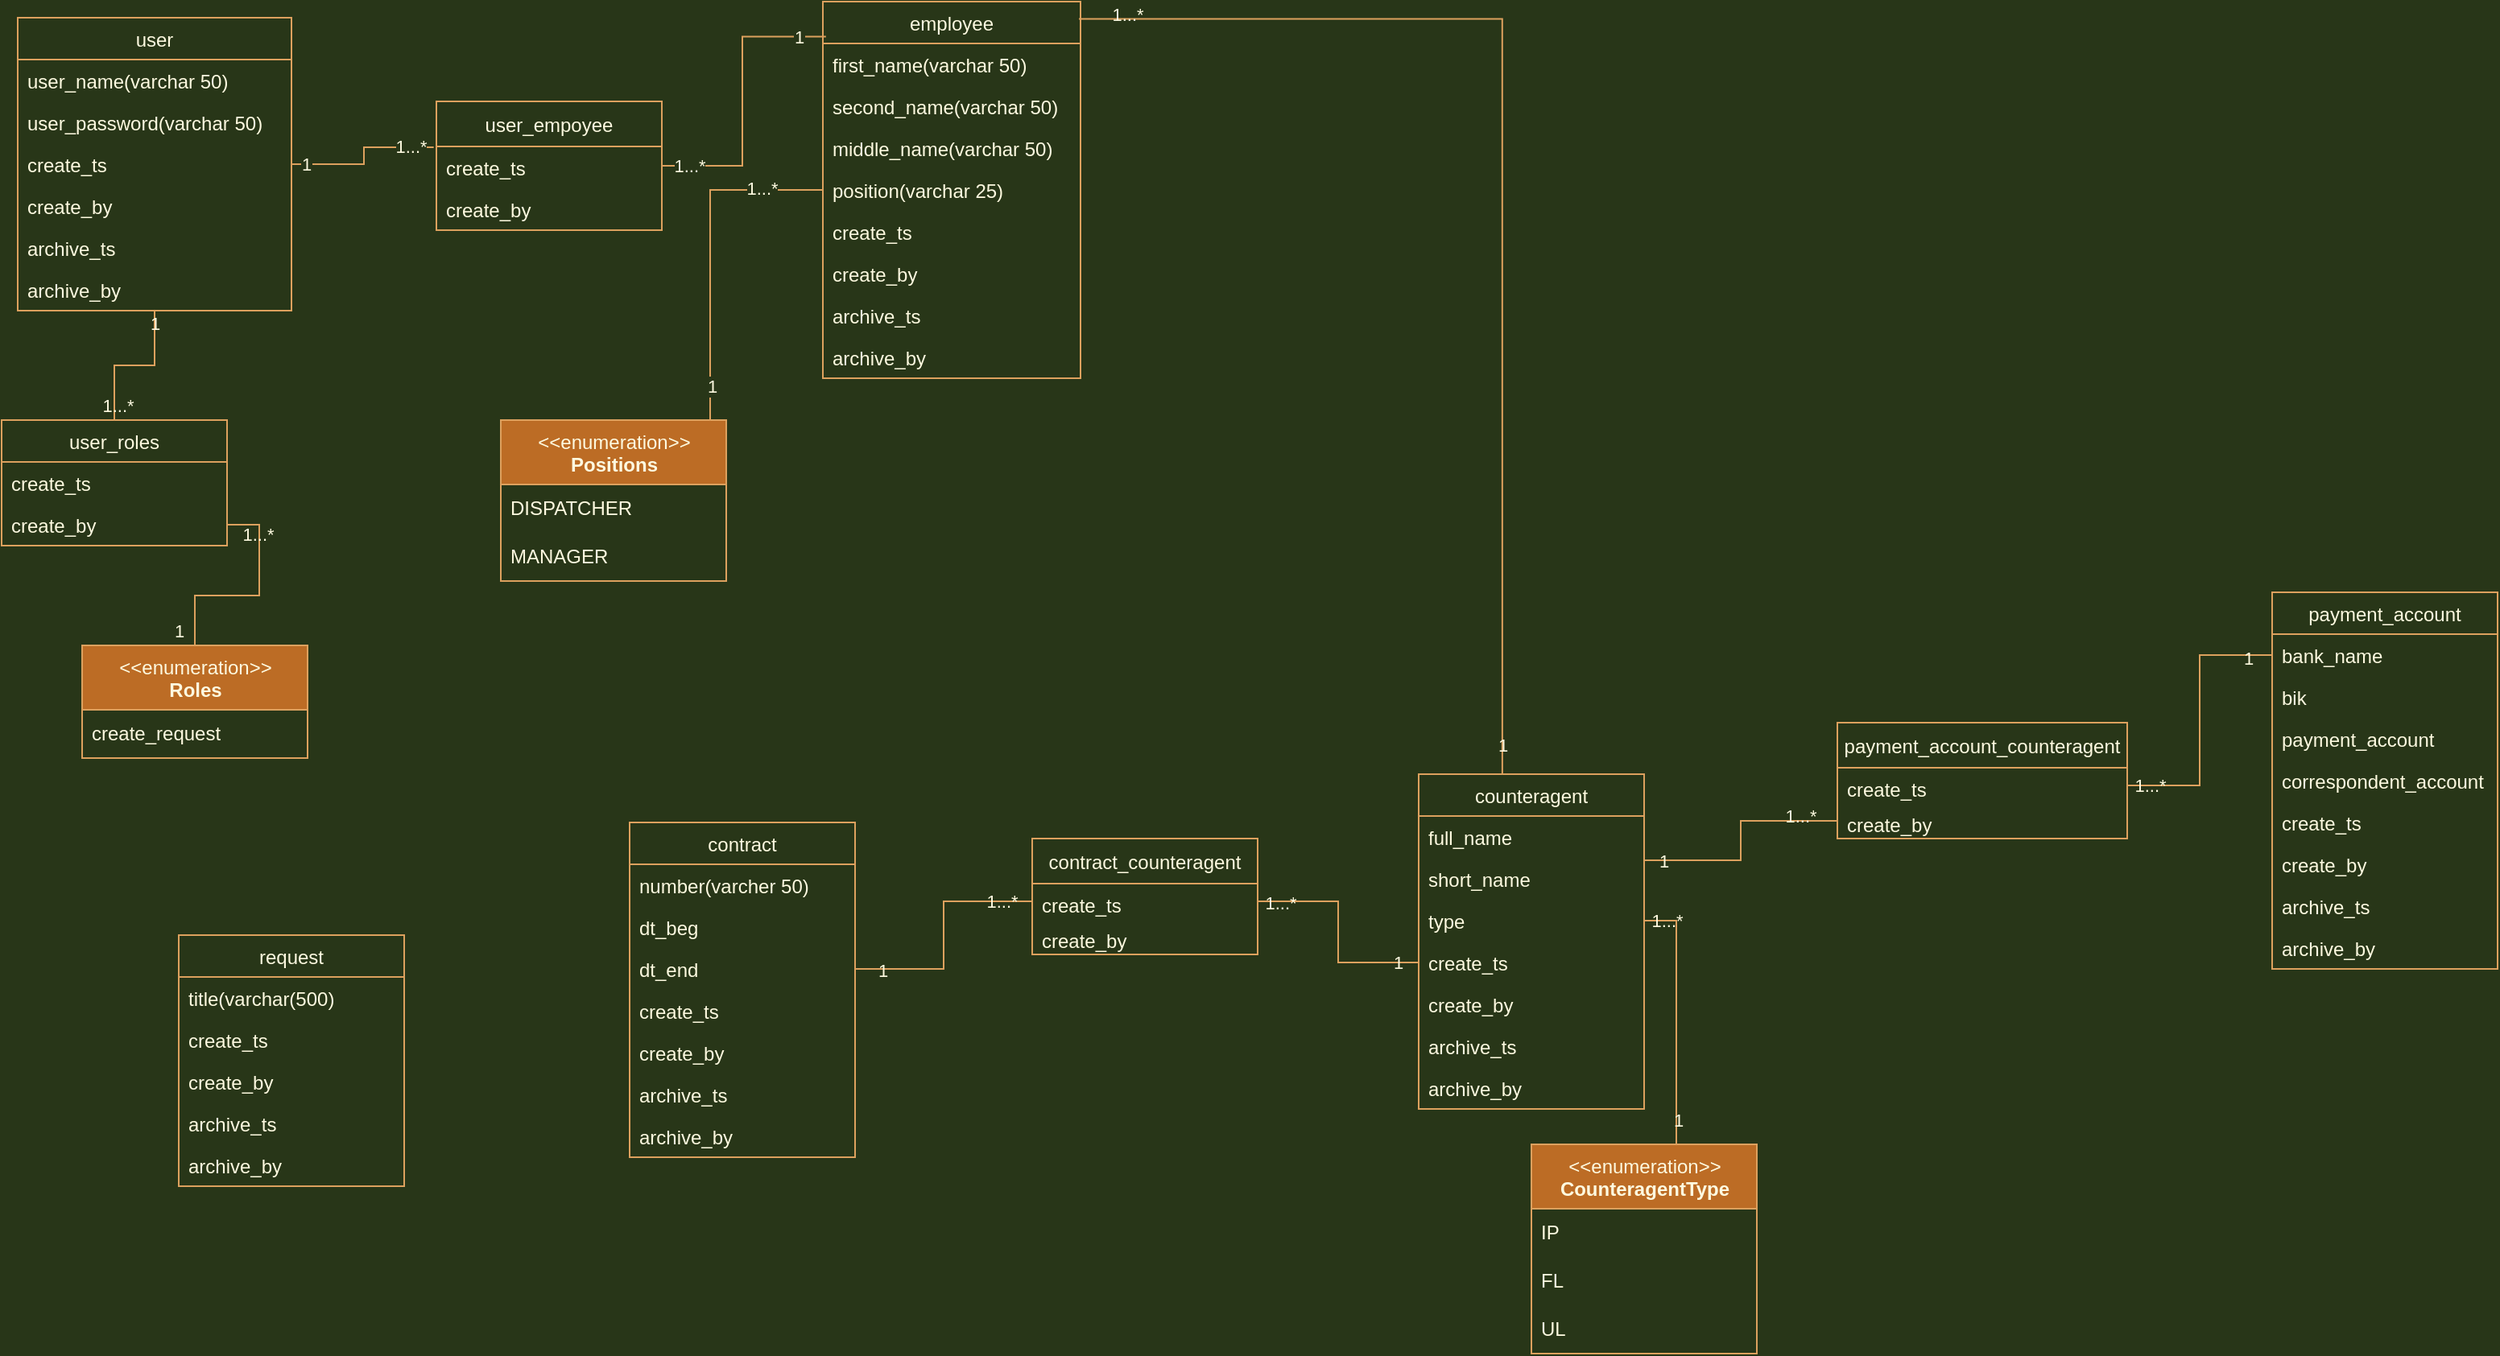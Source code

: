 <mxfile version="16.6.2" type="github" pages="3">
  <diagram name="BD" id="a7904f86-f2b4-8e86-fa97-74104820619b">
    <mxGraphModel dx="2188" dy="1222" grid="1" gridSize="10" guides="1" tooltips="1" connect="1" arrows="1" fold="1" page="1" pageScale="1" pageWidth="2336" pageHeight="1654" background="#283618" math="1" shadow="0">
      <root>
        <mxCell id="0" />
        <mxCell id="1" parent="0" />
        <mxCell id="pmvQU-oShNDmloLE6337-32" style="edgeStyle=orthogonalEdgeStyle;rounded=0;orthogonalLoop=1;jettySize=auto;html=1;entryX=-0.012;entryY=0.356;entryDx=0;entryDy=0;entryPerimeter=0;endArrow=none;endFill=0;labelBackgroundColor=#283618;strokeColor=#DDA15E;fontColor=#FEFAE0;" parent="1" source="pmvQU-oShNDmloLE6337-3" target="pmvQU-oShNDmloLE6337-28" edge="1">
          <mxGeometry relative="1" as="geometry" />
        </mxCell>
        <mxCell id="pmvQU-oShNDmloLE6337-35" value="1" style="edgeLabel;html=1;align=center;verticalAlign=middle;resizable=0;points=[];rounded=0;labelBackgroundColor=#283618;fontColor=#FEFAE0;" parent="pmvQU-oShNDmloLE6337-32" vertex="1" connectable="0">
          <mxGeometry x="-0.801" y="1" relative="1" as="geometry">
            <mxPoint x="-1" y="1" as="offset" />
          </mxGeometry>
        </mxCell>
        <mxCell id="pmvQU-oShNDmloLE6337-36" value="1...*" style="edgeLabel;html=1;align=center;verticalAlign=middle;resizable=0;points=[];rounded=0;labelBackgroundColor=#283618;fontColor=#FEFAE0;" parent="pmvQU-oShNDmloLE6337-32" vertex="1" connectable="0">
          <mxGeometry x="0.701" y="-2" relative="1" as="geometry">
            <mxPoint y="-3" as="offset" />
          </mxGeometry>
        </mxCell>
        <mxCell id="M61hshBPSbIVT_rWYZi9-26" style="edgeStyle=orthogonalEdgeStyle;rounded=0;sketch=0;orthogonalLoop=1;jettySize=auto;html=1;fontColor=#FEFAE0;endArrow=none;endFill=0;strokeColor=#DDA15E;fillColor=#BC6C25;labelBackgroundColor=#283618;" parent="1" source="pmvQU-oShNDmloLE6337-3" target="M61hshBPSbIVT_rWYZi9-22" edge="1">
          <mxGeometry relative="1" as="geometry" />
        </mxCell>
        <mxCell id="M61hshBPSbIVT_rWYZi9-28" value="1" style="edgeLabel;html=1;align=center;verticalAlign=middle;resizable=0;points=[];fontColor=#FEFAE0;labelBackgroundColor=none;" parent="M61hshBPSbIVT_rWYZi9-26" vertex="1" connectable="0">
          <mxGeometry x="-0.441" relative="1" as="geometry">
            <mxPoint y="-18" as="offset" />
          </mxGeometry>
        </mxCell>
        <mxCell id="M61hshBPSbIVT_rWYZi9-29" value="1...*" style="edgeLabel;html=1;align=center;verticalAlign=middle;resizable=0;points=[];fontColor=#FEFAE0;labelBackgroundColor=none;" parent="M61hshBPSbIVT_rWYZi9-26" vertex="1" connectable="0">
          <mxGeometry x="0.809" y="2" relative="1" as="geometry">
            <mxPoint as="offset" />
          </mxGeometry>
        </mxCell>
        <mxCell id="pmvQU-oShNDmloLE6337-3" value="user" style="swimlane;fontStyle=0;childLayout=stackLayout;horizontal=1;startSize=26;fillColor=none;horizontalStack=0;resizeParent=1;resizeParentMax=0;resizeLast=0;collapsible=1;marginBottom=0;rounded=0;strokeColor=#DDA15E;fontColor=#FEFAE0;" parent="1" vertex="1">
          <mxGeometry x="70" y="90" width="170" height="182" as="geometry">
            <mxRectangle x="290" y="180" width="60" height="26" as="alternateBounds" />
          </mxGeometry>
        </mxCell>
        <mxCell id="pmvQU-oShNDmloLE6337-4" value="user_name(varchar 50)" style="text;strokeColor=none;fillColor=none;align=left;verticalAlign=top;spacingLeft=4;spacingRight=4;overflow=hidden;rotatable=0;points=[[0,0.5],[1,0.5]];portConstraint=eastwest;rounded=0;fontColor=#FEFAE0;" parent="pmvQU-oShNDmloLE6337-3" vertex="1">
          <mxGeometry y="26" width="170" height="26" as="geometry" />
        </mxCell>
        <mxCell id="pmvQU-oShNDmloLE6337-5" value="user_password(varchar 50)" style="text;strokeColor=none;fillColor=none;align=left;verticalAlign=top;spacingLeft=4;spacingRight=4;overflow=hidden;rotatable=0;points=[[0,0.5],[1,0.5]];portConstraint=eastwest;rounded=0;fontColor=#FEFAE0;" parent="pmvQU-oShNDmloLE6337-3" vertex="1">
          <mxGeometry y="52" width="170" height="26" as="geometry" />
        </mxCell>
        <mxCell id="pmvQU-oShNDmloLE6337-15" value="create_ts" style="text;strokeColor=none;fillColor=none;align=left;verticalAlign=top;spacingLeft=4;spacingRight=4;overflow=hidden;rotatable=0;points=[[0,0.5],[1,0.5]];portConstraint=eastwest;rounded=0;fontColor=#FEFAE0;" parent="pmvQU-oShNDmloLE6337-3" vertex="1">
          <mxGeometry y="78" width="170" height="26" as="geometry" />
        </mxCell>
        <mxCell id="pmvQU-oShNDmloLE6337-16" value="create_by" style="text;strokeColor=none;fillColor=none;align=left;verticalAlign=top;spacingLeft=4;spacingRight=4;overflow=hidden;rotatable=0;points=[[0,0.5],[1,0.5]];portConstraint=eastwest;rounded=0;fontColor=#FEFAE0;" parent="pmvQU-oShNDmloLE6337-3" vertex="1">
          <mxGeometry y="104" width="170" height="26" as="geometry" />
        </mxCell>
        <mxCell id="pmvQU-oShNDmloLE6337-17" value="archive_ts" style="text;strokeColor=none;fillColor=none;align=left;verticalAlign=top;spacingLeft=4;spacingRight=4;overflow=hidden;rotatable=0;points=[[0,0.5],[1,0.5]];portConstraint=eastwest;rounded=0;fontColor=#FEFAE0;" parent="pmvQU-oShNDmloLE6337-3" vertex="1">
          <mxGeometry y="130" width="170" height="26" as="geometry" />
        </mxCell>
        <mxCell id="pmvQU-oShNDmloLE6337-18" value="archive_by" style="text;strokeColor=none;fillColor=none;align=left;verticalAlign=top;spacingLeft=4;spacingRight=4;overflow=hidden;rotatable=0;points=[[0,0.5],[1,0.5]];portConstraint=eastwest;rounded=0;fontColor=#FEFAE0;" parent="pmvQU-oShNDmloLE6337-3" vertex="1">
          <mxGeometry y="156" width="170" height="26" as="geometry" />
        </mxCell>
        <mxCell id="pmvQU-oShNDmloLE6337-8" value="employee" style="swimlane;fontStyle=0;childLayout=stackLayout;horizontal=1;startSize=26;fillColor=none;horizontalStack=0;resizeParent=1;resizeParentMax=0;resizeLast=0;collapsible=1;marginBottom=0;rounded=0;strokeColor=#DDA15E;fontColor=#FEFAE0;" parent="1" vertex="1">
          <mxGeometry x="570" y="80" width="160" height="234" as="geometry" />
        </mxCell>
        <mxCell id="pmvQU-oShNDmloLE6337-9" value="first_name(varchar 50)" style="text;strokeColor=none;fillColor=none;align=left;verticalAlign=top;spacingLeft=4;spacingRight=4;overflow=hidden;rotatable=0;points=[[0,0.5],[1,0.5]];portConstraint=eastwest;rounded=0;fontColor=#FEFAE0;" parent="pmvQU-oShNDmloLE6337-8" vertex="1">
          <mxGeometry y="26" width="160" height="26" as="geometry" />
        </mxCell>
        <mxCell id="pmvQU-oShNDmloLE6337-10" value="second_name(varchar 50)" style="text;strokeColor=none;fillColor=none;align=left;verticalAlign=top;spacingLeft=4;spacingRight=4;overflow=hidden;rotatable=0;points=[[0,0.5],[1,0.5]];portConstraint=eastwest;rounded=0;fontColor=#FEFAE0;" parent="pmvQU-oShNDmloLE6337-8" vertex="1">
          <mxGeometry y="52" width="160" height="26" as="geometry" />
        </mxCell>
        <mxCell id="pmvQU-oShNDmloLE6337-11" value="middle_name(varchar 50)" style="text;strokeColor=none;fillColor=none;align=left;verticalAlign=top;spacingLeft=4;spacingRight=4;overflow=hidden;rotatable=0;points=[[0,0.5],[1,0.5]];portConstraint=eastwest;rounded=0;fontColor=#FEFAE0;" parent="pmvQU-oShNDmloLE6337-8" vertex="1">
          <mxGeometry y="78" width="160" height="26" as="geometry" />
        </mxCell>
        <mxCell id="pmvQU-oShNDmloLE6337-39" value="position(varchar 25)" style="text;strokeColor=none;fillColor=none;align=left;verticalAlign=top;spacingLeft=4;spacingRight=4;overflow=hidden;rotatable=0;points=[[0,0.5],[1,0.5]];portConstraint=eastwest;rounded=0;fontColor=#FEFAE0;" parent="pmvQU-oShNDmloLE6337-8" vertex="1">
          <mxGeometry y="104" width="160" height="26" as="geometry" />
        </mxCell>
        <mxCell id="pmvQU-oShNDmloLE6337-19" value="create_ts" style="text;strokeColor=none;fillColor=none;align=left;verticalAlign=top;spacingLeft=4;spacingRight=4;overflow=hidden;rotatable=0;points=[[0,0.5],[1,0.5]];portConstraint=eastwest;rounded=0;fontColor=#FEFAE0;" parent="pmvQU-oShNDmloLE6337-8" vertex="1">
          <mxGeometry y="130" width="160" height="26" as="geometry" />
        </mxCell>
        <mxCell id="pmvQU-oShNDmloLE6337-20" value="create_by" style="text;strokeColor=none;fillColor=none;align=left;verticalAlign=top;spacingLeft=4;spacingRight=4;overflow=hidden;rotatable=0;points=[[0,0.5],[1,0.5]];portConstraint=eastwest;rounded=0;fontColor=#FEFAE0;" parent="pmvQU-oShNDmloLE6337-8" vertex="1">
          <mxGeometry y="156" width="160" height="26" as="geometry" />
        </mxCell>
        <mxCell id="pmvQU-oShNDmloLE6337-21" value="archive_ts" style="text;strokeColor=none;fillColor=none;align=left;verticalAlign=top;spacingLeft=4;spacingRight=4;overflow=hidden;rotatable=0;points=[[0,0.5],[1,0.5]];portConstraint=eastwest;rounded=0;fontColor=#FEFAE0;" parent="pmvQU-oShNDmloLE6337-8" vertex="1">
          <mxGeometry y="182" width="160" height="26" as="geometry" />
        </mxCell>
        <mxCell id="pmvQU-oShNDmloLE6337-22" value="archive_by" style="text;strokeColor=none;fillColor=none;align=left;verticalAlign=top;spacingLeft=4;spacingRight=4;overflow=hidden;rotatable=0;points=[[0,0.5],[1,0.5]];portConstraint=eastwest;rounded=0;fontColor=#FEFAE0;" parent="pmvQU-oShNDmloLE6337-8" vertex="1">
          <mxGeometry y="208" width="160" height="26" as="geometry" />
        </mxCell>
        <mxCell id="pmvQU-oShNDmloLE6337-33" style="edgeStyle=orthogonalEdgeStyle;rounded=0;orthogonalLoop=1;jettySize=auto;html=1;entryX=0.012;entryY=0.093;entryDx=0;entryDy=0;entryPerimeter=0;endArrow=none;endFill=0;labelBackgroundColor=#283618;strokeColor=#DDA15E;fontColor=#FEFAE0;" parent="1" source="pmvQU-oShNDmloLE6337-28" target="pmvQU-oShNDmloLE6337-8" edge="1">
          <mxGeometry relative="1" as="geometry" />
        </mxCell>
        <mxCell id="pmvQU-oShNDmloLE6337-37" value="1...*" style="edgeLabel;html=1;align=center;verticalAlign=middle;resizable=0;points=[];rounded=0;labelBackgroundColor=#283618;fontColor=#FEFAE0;" parent="pmvQU-oShNDmloLE6337-33" vertex="1" connectable="0">
          <mxGeometry x="-0.817" y="-2" relative="1" as="geometry">
            <mxPoint y="-2" as="offset" />
          </mxGeometry>
        </mxCell>
        <mxCell id="pmvQU-oShNDmloLE6337-38" value="1" style="edgeLabel;html=1;align=center;verticalAlign=middle;resizable=0;points=[];rounded=0;labelBackgroundColor=#283618;fontColor=#FEFAE0;" parent="pmvQU-oShNDmloLE6337-33" vertex="1" connectable="0">
          <mxGeometry x="0.812" relative="1" as="geometry">
            <mxPoint as="offset" />
          </mxGeometry>
        </mxCell>
        <mxCell id="pmvQU-oShNDmloLE6337-28" value="user_empoyee" style="swimlane;fontStyle=0;childLayout=stackLayout;horizontal=1;startSize=28;fillColor=none;horizontalStack=0;resizeParent=1;resizeParentMax=0;resizeLast=0;collapsible=1;marginBottom=0;rounded=0;strokeColor=#DDA15E;fontColor=#FEFAE0;" parent="1" vertex="1">
          <mxGeometry x="330" y="142" width="140" height="80" as="geometry" />
        </mxCell>
        <mxCell id="M61hshBPSbIVT_rWYZi9-5" value="create_ts" style="text;strokeColor=none;fillColor=none;align=left;verticalAlign=top;spacingLeft=4;spacingRight=4;overflow=hidden;rotatable=0;points=[[0,0.5],[1,0.5]];portConstraint=eastwest;rounded=0;fontColor=#FEFAE0;" parent="pmvQU-oShNDmloLE6337-28" vertex="1">
          <mxGeometry y="28" width="140" height="52" as="geometry" />
        </mxCell>
        <mxCell id="pmvQU-oShNDmloLE6337-47" style="edgeStyle=orthogonalEdgeStyle;rounded=0;orthogonalLoop=1;jettySize=auto;html=1;endArrow=none;endFill=0;labelBackgroundColor=#283618;strokeColor=#DDA15E;fontColor=#FEFAE0;entryX=0;entryY=0.5;entryDx=0;entryDy=0;" parent="1" source="pmvQU-oShNDmloLE6337-45" target="pmvQU-oShNDmloLE6337-39" edge="1">
          <mxGeometry relative="1" as="geometry">
            <Array as="points">
              <mxPoint x="500" y="197" />
            </Array>
          </mxGeometry>
        </mxCell>
        <mxCell id="pmvQU-oShNDmloLE6337-48" value="1" style="edgeLabel;html=1;align=center;verticalAlign=middle;resizable=0;points=[];rounded=0;labelBackgroundColor=#283618;fontColor=#FEFAE0;" parent="pmvQU-oShNDmloLE6337-47" vertex="1" connectable="0">
          <mxGeometry x="-0.804" y="-1" relative="1" as="geometry">
            <mxPoint as="offset" />
          </mxGeometry>
        </mxCell>
        <mxCell id="pmvQU-oShNDmloLE6337-49" value="1...*" style="edgeLabel;html=1;align=center;verticalAlign=middle;resizable=0;points=[];rounded=0;labelBackgroundColor=#283618;fontColor=#FEFAE0;" parent="pmvQU-oShNDmloLE6337-47" vertex="1" connectable="0">
          <mxGeometry x="0.643" y="1" relative="1" as="geometry">
            <mxPoint as="offset" />
          </mxGeometry>
        </mxCell>
        <mxCell id="pmvQU-oShNDmloLE6337-45" value="&amp;lt;&amp;lt;enumeration&amp;gt;&amp;gt;&lt;br&gt;&lt;b&gt;Positions&lt;/b&gt;" style="swimlane;fontStyle=0;align=center;verticalAlign=top;childLayout=stackLayout;horizontal=1;startSize=40;horizontalStack=0;resizeParent=1;resizeParentMax=0;resizeLast=0;collapsible=0;marginBottom=0;html=1;rounded=0;fillColor=#BC6C25;strokeColor=#DDA15E;fontColor=#FEFAE0;" parent="1" vertex="1">
          <mxGeometry x="370" y="340" width="140" height="100" as="geometry" />
        </mxCell>
        <mxCell id="pmvQU-oShNDmloLE6337-46" value="DISPATCHER" style="text;html=1;strokeColor=none;fillColor=none;align=left;verticalAlign=middle;spacingLeft=4;spacingRight=4;overflow=hidden;rotatable=0;points=[[0,0.5],[1,0.5]];portConstraint=eastwest;rounded=0;fontColor=#FEFAE0;" parent="pmvQU-oShNDmloLE6337-45" vertex="1">
          <mxGeometry y="40" width="140" height="30" as="geometry" />
        </mxCell>
        <mxCell id="pmvQU-oShNDmloLE6337-54" value="MANAGER" style="text;html=1;strokeColor=none;fillColor=none;align=left;verticalAlign=middle;spacingLeft=4;spacingRight=4;overflow=hidden;rotatable=0;points=[[0,0.5],[1,0.5]];portConstraint=eastwest;rounded=0;fontColor=#FEFAE0;" parent="pmvQU-oShNDmloLE6337-45" vertex="1">
          <mxGeometry y="70" width="140" height="30" as="geometry" />
        </mxCell>
        <mxCell id="pmvQU-oShNDmloLE6337-50" value="request" style="swimlane;fontStyle=0;childLayout=stackLayout;horizontal=1;startSize=26;fillColor=none;horizontalStack=0;resizeParent=1;resizeParentMax=0;resizeLast=0;collapsible=1;marginBottom=0;rounded=0;sketch=0;fontColor=#FEFAE0;strokeColor=#DDA15E;" parent="1" vertex="1">
          <mxGeometry x="170" y="660" width="140" height="156" as="geometry" />
        </mxCell>
        <mxCell id="pmvQU-oShNDmloLE6337-51" value="title(varchar(500)" style="text;strokeColor=none;fillColor=none;align=left;verticalAlign=top;spacingLeft=4;spacingRight=4;overflow=hidden;rotatable=0;points=[[0,0.5],[1,0.5]];portConstraint=eastwest;rounded=0;sketch=0;fontColor=#FEFAE0;" parent="pmvQU-oShNDmloLE6337-50" vertex="1">
          <mxGeometry y="26" width="140" height="26" as="geometry" />
        </mxCell>
        <mxCell id="pmvQU-oShNDmloLE6337-52" value="create_ts" style="text;strokeColor=none;fillColor=none;align=left;verticalAlign=top;spacingLeft=4;spacingRight=4;overflow=hidden;rotatable=0;points=[[0,0.5],[1,0.5]];portConstraint=eastwest;rounded=0;sketch=0;fontColor=#FEFAE0;" parent="pmvQU-oShNDmloLE6337-50" vertex="1">
          <mxGeometry y="52" width="140" height="26" as="geometry" />
        </mxCell>
        <mxCell id="pmvQU-oShNDmloLE6337-53" value="create_by" style="text;strokeColor=none;fillColor=none;align=left;verticalAlign=top;spacingLeft=4;spacingRight=4;overflow=hidden;rotatable=0;points=[[0,0.5],[1,0.5]];portConstraint=eastwest;rounded=0;sketch=0;fontColor=#FEFAE0;" parent="pmvQU-oShNDmloLE6337-50" vertex="1">
          <mxGeometry y="78" width="140" height="26" as="geometry" />
        </mxCell>
        <mxCell id="TQA2L1eO1uGM4Mxu6pnW-1" value="archive_ts" style="text;strokeColor=none;fillColor=none;align=left;verticalAlign=top;spacingLeft=4;spacingRight=4;overflow=hidden;rotatable=0;points=[[0,0.5],[1,0.5]];portConstraint=eastwest;rounded=0;sketch=0;fontColor=#FEFAE0;" vertex="1" parent="pmvQU-oShNDmloLE6337-50">
          <mxGeometry y="104" width="140" height="26" as="geometry" />
        </mxCell>
        <mxCell id="TQA2L1eO1uGM4Mxu6pnW-2" value="archive_by" style="text;strokeColor=none;fillColor=none;align=left;verticalAlign=top;spacingLeft=4;spacingRight=4;overflow=hidden;rotatable=0;points=[[0,0.5],[1,0.5]];portConstraint=eastwest;rounded=0;sketch=0;fontColor=#FEFAE0;" vertex="1" parent="pmvQU-oShNDmloLE6337-50">
          <mxGeometry y="130" width="140" height="26" as="geometry" />
        </mxCell>
        <mxCell id="M61hshBPSbIVT_rWYZi9-27" style="edgeStyle=orthogonalEdgeStyle;rounded=0;sketch=0;orthogonalLoop=1;jettySize=auto;html=1;fontColor=#FEFAE0;endArrow=none;endFill=0;strokeColor=#DDA15E;fillColor=#BC6C25;labelBackgroundColor=#283618;" parent="1" source="M61hshBPSbIVT_rWYZi9-1" target="M61hshBPSbIVT_rWYZi9-24" edge="1">
          <mxGeometry relative="1" as="geometry">
            <mxPoint x="120" y="430" as="targetPoint" />
          </mxGeometry>
        </mxCell>
        <mxCell id="M61hshBPSbIVT_rWYZi9-30" value="1...*" style="edgeLabel;html=1;align=center;verticalAlign=middle;resizable=0;points=[];fontColor=#FEFAE0;labelBackgroundColor=none;" parent="M61hshBPSbIVT_rWYZi9-27" vertex="1" connectable="0">
          <mxGeometry x="0.613" y="1" relative="1" as="geometry">
            <mxPoint as="offset" />
          </mxGeometry>
        </mxCell>
        <mxCell id="M61hshBPSbIVT_rWYZi9-31" value="1" style="edgeLabel;html=1;align=center;verticalAlign=middle;resizable=0;points=[];fontColor=#FEFAE0;labelBackgroundColor=none;" parent="M61hshBPSbIVT_rWYZi9-27" vertex="1" connectable="0">
          <mxGeometry x="-0.64" relative="1" as="geometry">
            <mxPoint x="-10" y="15" as="offset" />
          </mxGeometry>
        </mxCell>
        <mxCell id="M61hshBPSbIVT_rWYZi9-1" value="&amp;lt;&amp;lt;enumeration&amp;gt;&amp;gt;&lt;br&gt;&lt;b&gt;Roles&lt;/b&gt;" style="swimlane;fontStyle=0;align=center;verticalAlign=top;childLayout=stackLayout;horizontal=1;startSize=40;horizontalStack=0;resizeParent=1;resizeParentMax=0;resizeLast=0;collapsible=0;marginBottom=0;html=1;rounded=0;sketch=0;fontColor=#FEFAE0;strokeColor=#DDA15E;fillColor=#BC6C25;" parent="1" vertex="1">
          <mxGeometry x="110" y="480" width="140" height="70" as="geometry" />
        </mxCell>
        <mxCell id="M61hshBPSbIVT_rWYZi9-2" value="create_request" style="text;html=1;strokeColor=none;fillColor=none;align=left;verticalAlign=middle;spacingLeft=4;spacingRight=4;overflow=hidden;rotatable=0;points=[[0,0.5],[1,0.5]];portConstraint=eastwest;rounded=0;sketch=0;fontColor=#FEFAE0;" parent="M61hshBPSbIVT_rWYZi9-1" vertex="1">
          <mxGeometry y="40" width="140" height="30" as="geometry" />
        </mxCell>
        <mxCell id="M61hshBPSbIVT_rWYZi9-6" value="create_by" style="text;strokeColor=none;fillColor=none;align=left;verticalAlign=top;spacingLeft=4;spacingRight=4;overflow=hidden;rotatable=0;points=[[0,0.5],[1,0.5]];portConstraint=eastwest;rounded=0;fontColor=#FEFAE0;" parent="1" vertex="1">
          <mxGeometry x="330" y="196" width="140" height="26" as="geometry" />
        </mxCell>
        <mxCell id="M61hshBPSbIVT_rWYZi9-22" value="user_roles" style="swimlane;fontStyle=0;childLayout=stackLayout;horizontal=1;startSize=26;fillColor=none;horizontalStack=0;resizeParent=1;resizeParentMax=0;resizeLast=0;collapsible=1;marginBottom=0;rounded=0;labelBackgroundColor=none;sketch=0;fontColor=#FEFAE0;strokeColor=#DDA15E;" parent="1" vertex="1">
          <mxGeometry x="60" y="340" width="140" height="78" as="geometry" />
        </mxCell>
        <mxCell id="M61hshBPSbIVT_rWYZi9-23" value="create_ts" style="text;strokeColor=none;fillColor=none;align=left;verticalAlign=top;spacingLeft=4;spacingRight=4;overflow=hidden;rotatable=0;points=[[0,0.5],[1,0.5]];portConstraint=eastwest;rounded=0;labelBackgroundColor=none;sketch=0;fontColor=#FEFAE0;" parent="M61hshBPSbIVT_rWYZi9-22" vertex="1">
          <mxGeometry y="26" width="140" height="26" as="geometry" />
        </mxCell>
        <mxCell id="M61hshBPSbIVT_rWYZi9-24" value="create_by" style="text;strokeColor=none;fillColor=none;align=left;verticalAlign=top;spacingLeft=4;spacingRight=4;overflow=hidden;rotatable=0;points=[[0,0.5],[1,0.5]];portConstraint=eastwest;rounded=0;labelBackgroundColor=none;sketch=0;fontColor=#FEFAE0;" parent="M61hshBPSbIVT_rWYZi9-22" vertex="1">
          <mxGeometry y="52" width="140" height="26" as="geometry" />
        </mxCell>
        <mxCell id="moiqAo9qeOepHisVoUqv-1" value="contract" style="swimlane;fontStyle=0;childLayout=stackLayout;horizontal=1;startSize=26;fillColor=none;horizontalStack=0;resizeParent=1;resizeParentMax=0;resizeLast=0;collapsible=1;marginBottom=0;strokeColor=#DDA15E;fontColor=#FEFAE0;" vertex="1" parent="1">
          <mxGeometry x="450" y="590" width="140" height="208" as="geometry" />
        </mxCell>
        <mxCell id="moiqAo9qeOepHisVoUqv-2" value="number(varcher 50)" style="text;strokeColor=none;fillColor=none;align=left;verticalAlign=top;spacingLeft=4;spacingRight=4;overflow=hidden;rotatable=0;points=[[0,0.5],[1,0.5]];portConstraint=eastwest;fontColor=#FEFAE0;" vertex="1" parent="moiqAo9qeOepHisVoUqv-1">
          <mxGeometry y="26" width="140" height="26" as="geometry" />
        </mxCell>
        <mxCell id="moiqAo9qeOepHisVoUqv-3" value="dt_beg" style="text;strokeColor=none;fillColor=none;align=left;verticalAlign=top;spacingLeft=4;spacingRight=4;overflow=hidden;rotatable=0;points=[[0,0.5],[1,0.5]];portConstraint=eastwest;fontColor=#FEFAE0;" vertex="1" parent="moiqAo9qeOepHisVoUqv-1">
          <mxGeometry y="52" width="140" height="26" as="geometry" />
        </mxCell>
        <mxCell id="moiqAo9qeOepHisVoUqv-4" value="dt_end" style="text;strokeColor=none;fillColor=none;align=left;verticalAlign=top;spacingLeft=4;spacingRight=4;overflow=hidden;rotatable=0;points=[[0,0.5],[1,0.5]];portConstraint=eastwest;fontColor=#FEFAE0;" vertex="1" parent="moiqAo9qeOepHisVoUqv-1">
          <mxGeometry y="78" width="140" height="26" as="geometry" />
        </mxCell>
        <mxCell id="moiqAo9qeOepHisVoUqv-5" value="create_ts" style="text;strokeColor=none;fillColor=none;align=left;verticalAlign=top;spacingLeft=4;spacingRight=4;overflow=hidden;rotatable=0;points=[[0,0.5],[1,0.5]];portConstraint=eastwest;fontColor=#FEFAE0;" vertex="1" parent="moiqAo9qeOepHisVoUqv-1">
          <mxGeometry y="104" width="140" height="26" as="geometry" />
        </mxCell>
        <mxCell id="moiqAo9qeOepHisVoUqv-6" value="create_by" style="text;strokeColor=none;fillColor=none;align=left;verticalAlign=top;spacingLeft=4;spacingRight=4;overflow=hidden;rotatable=0;points=[[0,0.5],[1,0.5]];portConstraint=eastwest;fontColor=#FEFAE0;" vertex="1" parent="moiqAo9qeOepHisVoUqv-1">
          <mxGeometry y="130" width="140" height="26" as="geometry" />
        </mxCell>
        <mxCell id="moiqAo9qeOepHisVoUqv-7" value="archive_ts" style="text;strokeColor=none;fillColor=none;align=left;verticalAlign=top;spacingLeft=4;spacingRight=4;overflow=hidden;rotatable=0;points=[[0,0.5],[1,0.5]];portConstraint=eastwest;fontColor=#FEFAE0;" vertex="1" parent="moiqAo9qeOepHisVoUqv-1">
          <mxGeometry y="156" width="140" height="26" as="geometry" />
        </mxCell>
        <mxCell id="moiqAo9qeOepHisVoUqv-8" value="archive_by" style="text;strokeColor=none;fillColor=none;align=left;verticalAlign=top;spacingLeft=4;spacingRight=4;overflow=hidden;rotatable=0;points=[[0,0.5],[1,0.5]];portConstraint=eastwest;fontColor=#FEFAE0;" vertex="1" parent="moiqAo9qeOepHisVoUqv-1">
          <mxGeometry y="182" width="140" height="26" as="geometry" />
        </mxCell>
        <mxCell id="moiqAo9qeOepHisVoUqv-9" value="counteragent" style="swimlane;fontStyle=0;childLayout=stackLayout;horizontal=1;startSize=26;fillColor=none;horizontalStack=0;resizeParent=1;resizeParentMax=0;resizeLast=0;collapsible=1;marginBottom=0;strokeColor=#DDA15E;fontColor=#FEFAE0;" vertex="1" parent="1">
          <mxGeometry x="940" y="560" width="140" height="208" as="geometry" />
        </mxCell>
        <mxCell id="moiqAo9qeOepHisVoUqv-10" value="full_name" style="text;strokeColor=none;fillColor=none;align=left;verticalAlign=top;spacingLeft=4;spacingRight=4;overflow=hidden;rotatable=0;points=[[0,0.5],[1,0.5]];portConstraint=eastwest;fontColor=#FEFAE0;" vertex="1" parent="moiqAo9qeOepHisVoUqv-9">
          <mxGeometry y="26" width="140" height="26" as="geometry" />
        </mxCell>
        <mxCell id="moiqAo9qeOepHisVoUqv-11" value="short_name" style="text;strokeColor=none;fillColor=none;align=left;verticalAlign=top;spacingLeft=4;spacingRight=4;overflow=hidden;rotatable=0;points=[[0,0.5],[1,0.5]];portConstraint=eastwest;fontColor=#FEFAE0;" vertex="1" parent="moiqAo9qeOepHisVoUqv-9">
          <mxGeometry y="52" width="140" height="26" as="geometry" />
        </mxCell>
        <mxCell id="moiqAo9qeOepHisVoUqv-12" value="type" style="text;strokeColor=none;fillColor=none;align=left;verticalAlign=top;spacingLeft=4;spacingRight=4;overflow=hidden;rotatable=0;points=[[0,0.5],[1,0.5]];portConstraint=eastwest;fontColor=#FEFAE0;" vertex="1" parent="moiqAo9qeOepHisVoUqv-9">
          <mxGeometry y="78" width="140" height="26" as="geometry" />
        </mxCell>
        <mxCell id="moiqAo9qeOepHisVoUqv-13" value="create_ts" style="text;strokeColor=none;fillColor=none;align=left;verticalAlign=top;spacingLeft=4;spacingRight=4;overflow=hidden;rotatable=0;points=[[0,0.5],[1,0.5]];portConstraint=eastwest;fontColor=#FEFAE0;" vertex="1" parent="moiqAo9qeOepHisVoUqv-9">
          <mxGeometry y="104" width="140" height="26" as="geometry" />
        </mxCell>
        <mxCell id="moiqAo9qeOepHisVoUqv-14" value="create_by" style="text;strokeColor=none;fillColor=none;align=left;verticalAlign=top;spacingLeft=4;spacingRight=4;overflow=hidden;rotatable=0;points=[[0,0.5],[1,0.5]];portConstraint=eastwest;fontColor=#FEFAE0;" vertex="1" parent="moiqAo9qeOepHisVoUqv-9">
          <mxGeometry y="130" width="140" height="26" as="geometry" />
        </mxCell>
        <mxCell id="moiqAo9qeOepHisVoUqv-15" value="archive_ts" style="text;strokeColor=none;fillColor=none;align=left;verticalAlign=top;spacingLeft=4;spacingRight=4;overflow=hidden;rotatable=0;points=[[0,0.5],[1,0.5]];portConstraint=eastwest;fontColor=#FEFAE0;" vertex="1" parent="moiqAo9qeOepHisVoUqv-9">
          <mxGeometry y="156" width="140" height="26" as="geometry" />
        </mxCell>
        <mxCell id="moiqAo9qeOepHisVoUqv-16" value="archive_by" style="text;strokeColor=none;fillColor=none;align=left;verticalAlign=top;spacingLeft=4;spacingRight=4;overflow=hidden;rotatable=0;points=[[0,0.5],[1,0.5]];portConstraint=eastwest;fontColor=#FEFAE0;" vertex="1" parent="moiqAo9qeOepHisVoUqv-9">
          <mxGeometry y="182" width="140" height="26" as="geometry" />
        </mxCell>
        <mxCell id="moiqAo9qeOepHisVoUqv-17" value="contract_counteragent" style="swimlane;fontStyle=0;childLayout=stackLayout;horizontal=1;startSize=28;fillColor=none;horizontalStack=0;resizeParent=1;resizeParentMax=0;resizeLast=0;collapsible=1;marginBottom=0;rounded=0;strokeColor=#DDA15E;fontColor=#FEFAE0;" vertex="1" parent="1">
          <mxGeometry x="700" y="600" width="140" height="72" as="geometry" />
        </mxCell>
        <mxCell id="moiqAo9qeOepHisVoUqv-18" value="create_ts" style="text;strokeColor=none;fillColor=none;align=left;verticalAlign=top;spacingLeft=4;spacingRight=4;overflow=hidden;rotatable=0;points=[[0,0.5],[1,0.5]];portConstraint=eastwest;rounded=0;fontColor=#FEFAE0;" vertex="1" parent="moiqAo9qeOepHisVoUqv-17">
          <mxGeometry y="28" width="140" height="22" as="geometry" />
        </mxCell>
        <mxCell id="moiqAo9qeOepHisVoUqv-19" value="create_by" style="text;strokeColor=none;fillColor=none;align=left;verticalAlign=top;spacingLeft=4;spacingRight=4;overflow=hidden;rotatable=0;points=[[0,0.5],[1,0.5]];portConstraint=eastwest;rounded=0;fontColor=#FEFAE0;" vertex="1" parent="moiqAo9qeOepHisVoUqv-17">
          <mxGeometry y="50" width="140" height="22" as="geometry" />
        </mxCell>
        <mxCell id="moiqAo9qeOepHisVoUqv-20" style="edgeStyle=orthogonalEdgeStyle;rounded=0;sketch=0;orthogonalLoop=1;jettySize=auto;html=1;entryX=0;entryY=0.5;entryDx=0;entryDy=0;fontColor=#FEFAE0;strokeColor=#DDA15E;fillColor=#BC6C25;endArrow=none;endFill=0;" edge="1" parent="1" source="moiqAo9qeOepHisVoUqv-4" target="moiqAo9qeOepHisVoUqv-18">
          <mxGeometry relative="1" as="geometry" />
        </mxCell>
        <mxCell id="moiqAo9qeOepHisVoUqv-22" value="1" style="edgeLabel;html=1;align=center;verticalAlign=middle;resizable=0;points=[];fontColor=#FEFAE0;labelBackgroundColor=none;" vertex="1" connectable="0" parent="moiqAo9qeOepHisVoUqv-20">
          <mxGeometry x="-0.776" y="-1" relative="1" as="geometry">
            <mxPoint as="offset" />
          </mxGeometry>
        </mxCell>
        <mxCell id="moiqAo9qeOepHisVoUqv-23" value="1...*" style="edgeLabel;html=1;align=center;verticalAlign=middle;resizable=0;points=[];fontColor=#FEFAE0;labelBackgroundColor=none;" vertex="1" connectable="0" parent="moiqAo9qeOepHisVoUqv-20">
          <mxGeometry x="0.746" relative="1" as="geometry">
            <mxPoint as="offset" />
          </mxGeometry>
        </mxCell>
        <mxCell id="moiqAo9qeOepHisVoUqv-21" style="edgeStyle=orthogonalEdgeStyle;rounded=0;sketch=0;orthogonalLoop=1;jettySize=auto;html=1;entryX=1;entryY=0.5;entryDx=0;entryDy=0;fontColor=#FEFAE0;endArrow=none;endFill=0;strokeColor=#DDA15E;fillColor=#BC6C25;" edge="1" parent="1" source="moiqAo9qeOepHisVoUqv-13" target="moiqAo9qeOepHisVoUqv-18">
          <mxGeometry relative="1" as="geometry" />
        </mxCell>
        <mxCell id="moiqAo9qeOepHisVoUqv-24" value="1...*" style="edgeLabel;html=1;align=center;verticalAlign=middle;resizable=0;points=[];fontColor=#FEFAE0;labelBackgroundColor=none;" vertex="1" connectable="0" parent="moiqAo9qeOepHisVoUqv-21">
          <mxGeometry x="0.807" y="1" relative="1" as="geometry">
            <mxPoint as="offset" />
          </mxGeometry>
        </mxCell>
        <mxCell id="moiqAo9qeOepHisVoUqv-25" value="1" style="edgeLabel;html=1;align=center;verticalAlign=middle;resizable=0;points=[];fontColor=#FEFAE0;labelBackgroundColor=none;" vertex="1" connectable="0" parent="moiqAo9qeOepHisVoUqv-21">
          <mxGeometry x="-0.812" relative="1" as="geometry">
            <mxPoint as="offset" />
          </mxGeometry>
        </mxCell>
        <mxCell id="moiqAo9qeOepHisVoUqv-26" value="&amp;lt;&amp;lt;enumeration&amp;gt;&amp;gt;&lt;br&gt;&lt;b&gt;CounteragentType&lt;/b&gt;" style="swimlane;fontStyle=0;align=center;verticalAlign=top;childLayout=stackLayout;horizontal=1;startSize=40;horizontalStack=0;resizeParent=1;resizeParentMax=0;resizeLast=0;collapsible=0;marginBottom=0;html=1;rounded=0;fillColor=#BC6C25;strokeColor=#DDA15E;fontColor=#FEFAE0;" vertex="1" parent="1">
          <mxGeometry x="1010" y="790" width="140" height="130" as="geometry" />
        </mxCell>
        <mxCell id="moiqAo9qeOepHisVoUqv-27" value="IP" style="text;html=1;strokeColor=none;fillColor=none;align=left;verticalAlign=middle;spacingLeft=4;spacingRight=4;overflow=hidden;rotatable=0;points=[[0,0.5],[1,0.5]];portConstraint=eastwest;rounded=0;fontColor=#FEFAE0;" vertex="1" parent="moiqAo9qeOepHisVoUqv-26">
          <mxGeometry y="40" width="140" height="30" as="geometry" />
        </mxCell>
        <mxCell id="moiqAo9qeOepHisVoUqv-28" value="FL" style="text;html=1;strokeColor=none;fillColor=none;align=left;verticalAlign=middle;spacingLeft=4;spacingRight=4;overflow=hidden;rotatable=0;points=[[0,0.5],[1,0.5]];portConstraint=eastwest;rounded=0;fontColor=#FEFAE0;" vertex="1" parent="moiqAo9qeOepHisVoUqv-26">
          <mxGeometry y="70" width="140" height="30" as="geometry" />
        </mxCell>
        <mxCell id="moiqAo9qeOepHisVoUqv-30" value="UL" style="text;html=1;strokeColor=none;fillColor=none;align=left;verticalAlign=middle;spacingLeft=4;spacingRight=4;overflow=hidden;rotatable=0;points=[[0,0.5],[1,0.5]];portConstraint=eastwest;rounded=0;fontColor=#FEFAE0;" vertex="1" parent="moiqAo9qeOepHisVoUqv-26">
          <mxGeometry y="100" width="140" height="30" as="geometry" />
        </mxCell>
        <mxCell id="moiqAo9qeOepHisVoUqv-29" style="edgeStyle=orthogonalEdgeStyle;rounded=0;sketch=0;orthogonalLoop=1;jettySize=auto;html=1;fontColor=#FEFAE0;endArrow=none;endFill=0;strokeColor=#DDA15E;fillColor=#BC6C25;" edge="1" parent="1" target="moiqAo9qeOepHisVoUqv-12">
          <mxGeometry relative="1" as="geometry">
            <mxPoint x="1100" y="790" as="sourcePoint" />
            <Array as="points">
              <mxPoint x="1100" y="740" />
              <mxPoint x="1100" y="651" />
            </Array>
          </mxGeometry>
        </mxCell>
        <mxCell id="moiqAo9qeOepHisVoUqv-31" value="1" style="edgeLabel;html=1;align=center;verticalAlign=middle;resizable=0;points=[];fontColor=#FEFAE0;labelBackgroundColor=none;" vertex="1" connectable="0" parent="moiqAo9qeOepHisVoUqv-29">
          <mxGeometry x="-0.812" y="-1" relative="1" as="geometry">
            <mxPoint as="offset" />
          </mxGeometry>
        </mxCell>
        <mxCell id="moiqAo9qeOepHisVoUqv-32" value="1...*" style="edgeLabel;html=1;align=center;verticalAlign=middle;resizable=0;points=[];fontColor=#FEFAE0;labelBackgroundColor=none;" vertex="1" connectable="0" parent="moiqAo9qeOepHisVoUqv-29">
          <mxGeometry x="0.832" relative="1" as="geometry">
            <mxPoint as="offset" />
          </mxGeometry>
        </mxCell>
        <mxCell id="4cSfqX0paLDenirKg2X7-1" value="payment_account" style="swimlane;fontStyle=0;childLayout=stackLayout;horizontal=1;startSize=26;fillColor=none;horizontalStack=0;resizeParent=1;resizeParentMax=0;resizeLast=0;collapsible=1;marginBottom=0;strokeColor=#DDA15E;fontColor=#FEFAE0;" vertex="1" parent="1">
          <mxGeometry x="1470" y="447" width="140" height="234" as="geometry" />
        </mxCell>
        <mxCell id="4cSfqX0paLDenirKg2X7-2" value="bank_name" style="text;strokeColor=none;fillColor=none;align=left;verticalAlign=top;spacingLeft=4;spacingRight=4;overflow=hidden;rotatable=0;points=[[0,0.5],[1,0.5]];portConstraint=eastwest;fontColor=#FEFAE0;" vertex="1" parent="4cSfqX0paLDenirKg2X7-1">
          <mxGeometry y="26" width="140" height="26" as="geometry" />
        </mxCell>
        <mxCell id="4cSfqX0paLDenirKg2X7-3" value="bik" style="text;strokeColor=none;fillColor=none;align=left;verticalAlign=top;spacingLeft=4;spacingRight=4;overflow=hidden;rotatable=0;points=[[0,0.5],[1,0.5]];portConstraint=eastwest;fontColor=#FEFAE0;" vertex="1" parent="4cSfqX0paLDenirKg2X7-1">
          <mxGeometry y="52" width="140" height="26" as="geometry" />
        </mxCell>
        <mxCell id="4cSfqX0paLDenirKg2X7-4" value="payment_account" style="text;strokeColor=none;fillColor=none;align=left;verticalAlign=top;spacingLeft=4;spacingRight=4;overflow=hidden;rotatable=0;points=[[0,0.5],[1,0.5]];portConstraint=eastwest;fontColor=#FEFAE0;" vertex="1" parent="4cSfqX0paLDenirKg2X7-1">
          <mxGeometry y="78" width="140" height="26" as="geometry" />
        </mxCell>
        <mxCell id="4cSfqX0paLDenirKg2X7-9" value="correspondent_account" style="text;strokeColor=none;fillColor=none;align=left;verticalAlign=top;spacingLeft=4;spacingRight=4;overflow=hidden;rotatable=0;points=[[0,0.5],[1,0.5]];portConstraint=eastwest;fontColor=#FEFAE0;" vertex="1" parent="4cSfqX0paLDenirKg2X7-1">
          <mxGeometry y="104" width="140" height="26" as="geometry" />
        </mxCell>
        <mxCell id="4cSfqX0paLDenirKg2X7-5" value="create_ts" style="text;strokeColor=none;fillColor=none;align=left;verticalAlign=top;spacingLeft=4;spacingRight=4;overflow=hidden;rotatable=0;points=[[0,0.5],[1,0.5]];portConstraint=eastwest;fontColor=#FEFAE0;" vertex="1" parent="4cSfqX0paLDenirKg2X7-1">
          <mxGeometry y="130" width="140" height="26" as="geometry" />
        </mxCell>
        <mxCell id="4cSfqX0paLDenirKg2X7-6" value="create_by" style="text;strokeColor=none;fillColor=none;align=left;verticalAlign=top;spacingLeft=4;spacingRight=4;overflow=hidden;rotatable=0;points=[[0,0.5],[1,0.5]];portConstraint=eastwest;fontColor=#FEFAE0;" vertex="1" parent="4cSfqX0paLDenirKg2X7-1">
          <mxGeometry y="156" width="140" height="26" as="geometry" />
        </mxCell>
        <mxCell id="4cSfqX0paLDenirKg2X7-7" value="archive_ts" style="text;strokeColor=none;fillColor=none;align=left;verticalAlign=top;spacingLeft=4;spacingRight=4;overflow=hidden;rotatable=0;points=[[0,0.5],[1,0.5]];portConstraint=eastwest;fontColor=#FEFAE0;" vertex="1" parent="4cSfqX0paLDenirKg2X7-1">
          <mxGeometry y="182" width="140" height="26" as="geometry" />
        </mxCell>
        <mxCell id="4cSfqX0paLDenirKg2X7-8" value="archive_by" style="text;strokeColor=none;fillColor=none;align=left;verticalAlign=top;spacingLeft=4;spacingRight=4;overflow=hidden;rotatable=0;points=[[0,0.5],[1,0.5]];portConstraint=eastwest;fontColor=#FEFAE0;" vertex="1" parent="4cSfqX0paLDenirKg2X7-1">
          <mxGeometry y="208" width="140" height="26" as="geometry" />
        </mxCell>
        <mxCell id="4cSfqX0paLDenirKg2X7-10" value="payment_account_counteragent" style="swimlane;fontStyle=0;childLayout=stackLayout;horizontal=1;startSize=28;fillColor=none;horizontalStack=0;resizeParent=1;resizeParentMax=0;resizeLast=0;collapsible=1;marginBottom=0;rounded=0;strokeColor=#DDA15E;fontColor=#FEFAE0;" vertex="1" parent="1">
          <mxGeometry x="1200" y="528" width="180" height="72" as="geometry" />
        </mxCell>
        <mxCell id="4cSfqX0paLDenirKg2X7-11" value="create_ts" style="text;strokeColor=none;fillColor=none;align=left;verticalAlign=top;spacingLeft=4;spacingRight=4;overflow=hidden;rotatable=0;points=[[0,0.5],[1,0.5]];portConstraint=eastwest;rounded=0;fontColor=#FEFAE0;" vertex="1" parent="4cSfqX0paLDenirKg2X7-10">
          <mxGeometry y="28" width="180" height="22" as="geometry" />
        </mxCell>
        <mxCell id="4cSfqX0paLDenirKg2X7-12" value="create_by" style="text;strokeColor=none;fillColor=none;align=left;verticalAlign=top;spacingLeft=4;spacingRight=4;overflow=hidden;rotatable=0;points=[[0,0.5],[1,0.5]];portConstraint=eastwest;rounded=0;fontColor=#FEFAE0;" vertex="1" parent="4cSfqX0paLDenirKg2X7-10">
          <mxGeometry y="50" width="180" height="22" as="geometry" />
        </mxCell>
        <mxCell id="4cSfqX0paLDenirKg2X7-13" style="edgeStyle=orthogonalEdgeStyle;rounded=0;sketch=0;orthogonalLoop=1;jettySize=auto;html=1;entryX=0;entryY=0.5;entryDx=0;entryDy=0;fontColor=#FEFAE0;endArrow=none;endFill=0;strokeColor=#DDA15E;fillColor=#BC6C25;" edge="1" parent="1" source="4cSfqX0paLDenirKg2X7-11" target="4cSfqX0paLDenirKg2X7-2">
          <mxGeometry relative="1" as="geometry" />
        </mxCell>
        <mxCell id="4cSfqX0paLDenirKg2X7-15" value="1" style="edgeLabel;html=1;align=center;verticalAlign=middle;resizable=0;points=[];fontColor=#FEFAE0;labelBackgroundColor=none;" vertex="1" connectable="0" parent="4cSfqX0paLDenirKg2X7-13">
          <mxGeometry x="0.818" y="-2" relative="1" as="geometry">
            <mxPoint as="offset" />
          </mxGeometry>
        </mxCell>
        <mxCell id="4cSfqX0paLDenirKg2X7-16" value="1...*" style="edgeLabel;html=1;align=center;verticalAlign=middle;resizable=0;points=[];fontColor=#FEFAE0;labelBackgroundColor=none;" vertex="1" connectable="0" parent="4cSfqX0paLDenirKg2X7-13">
          <mxGeometry x="-0.845" relative="1" as="geometry">
            <mxPoint as="offset" />
          </mxGeometry>
        </mxCell>
        <mxCell id="4cSfqX0paLDenirKg2X7-14" style="edgeStyle=orthogonalEdgeStyle;rounded=0;sketch=0;orthogonalLoop=1;jettySize=auto;html=1;entryX=1.003;entryY=0.057;entryDx=0;entryDy=0;entryPerimeter=0;fontColor=#FEFAE0;endArrow=none;endFill=0;strokeColor=#DDA15E;fillColor=#BC6C25;" edge="1" parent="1" source="4cSfqX0paLDenirKg2X7-12" target="moiqAo9qeOepHisVoUqv-11">
          <mxGeometry relative="1" as="geometry" />
        </mxCell>
        <mxCell id="4cSfqX0paLDenirKg2X7-17" value="1" style="edgeLabel;html=1;align=center;verticalAlign=middle;resizable=0;points=[];fontColor=#FEFAE0;labelBackgroundColor=none;" vertex="1" connectable="0" parent="4cSfqX0paLDenirKg2X7-14">
          <mxGeometry x="0.842" relative="1" as="geometry">
            <mxPoint as="offset" />
          </mxGeometry>
        </mxCell>
        <mxCell id="4cSfqX0paLDenirKg2X7-18" value="1...*" style="edgeLabel;html=1;align=center;verticalAlign=middle;resizable=0;points=[];fontColor=#FEFAE0;labelBackgroundColor=none;" vertex="1" connectable="0" parent="4cSfqX0paLDenirKg2X7-14">
          <mxGeometry x="-0.683" y="-3" relative="1" as="geometry">
            <mxPoint as="offset" />
          </mxGeometry>
        </mxCell>
        <mxCell id="4cSfqX0paLDenirKg2X7-35" style="edgeStyle=orthogonalEdgeStyle;rounded=0;sketch=0;orthogonalLoop=1;jettySize=auto;html=1;entryX=0.371;entryY=-0.002;entryDx=0;entryDy=0;entryPerimeter=0;fontColor=#FEFAE0;endArrow=none;endFill=0;strokeColor=#DDA15E;fillColor=#BC6C25;exitX=0.994;exitY=0.046;exitDx=0;exitDy=0;exitPerimeter=0;" edge="1" parent="1" source="pmvQU-oShNDmloLE6337-8" target="moiqAo9qeOepHisVoUqv-9">
          <mxGeometry relative="1" as="geometry">
            <mxPoint x="960" y="390.957" as="sourcePoint" />
          </mxGeometry>
        </mxCell>
        <mxCell id="4cSfqX0paLDenirKg2X7-36" value="1" style="edgeLabel;html=1;align=center;verticalAlign=middle;resizable=0;points=[];fontColor=#FEFAE0;labelBackgroundColor=none;" vertex="1" connectable="0" parent="4cSfqX0paLDenirKg2X7-35">
          <mxGeometry x="0.952" relative="1" as="geometry">
            <mxPoint as="offset" />
          </mxGeometry>
        </mxCell>
        <mxCell id="4cSfqX0paLDenirKg2X7-37" value="1...*" style="edgeLabel;html=1;align=center;verticalAlign=middle;resizable=0;points=[];fontColor=#FEFAE0;labelBackgroundColor=none;" vertex="1" connectable="0" parent="4cSfqX0paLDenirKg2X7-35">
          <mxGeometry x="-0.919" y="3" relative="1" as="geometry">
            <mxPoint as="offset" />
          </mxGeometry>
        </mxCell>
      </root>
    </mxGraphModel>
  </diagram>
  <diagram id="VSuukiKe97H-XpfsNHja" name="login">
    <mxGraphModel dx="1422" dy="794" grid="1" gridSize="10" guides="1" tooltips="1" connect="1" arrows="1" fold="1" page="1" pageScale="1" pageWidth="2336" pageHeight="1654" background="#283618" math="1" shadow="0">
      <root>
        <mxCell id="OcSsBphOY94OooRwZaaF-0" />
        <mxCell id="OcSsBphOY94OooRwZaaF-1" parent="OcSsBphOY94OooRwZaaF-0" />
        <mxCell id="TwBjmJ9XAw4xXeqDoDaG-0" style="edgeStyle=orthogonalEdgeStyle;rounded=0;sketch=0;orthogonalLoop=1;jettySize=auto;html=1;fontColor=#FEFAE0;endArrow=classic;endFill=1;strokeColor=#DDA15E;fillColor=#BC6C25;dashed=1;" parent="OcSsBphOY94OooRwZaaF-1" source="fknHOvK5gOcsfqmlWwv2-0" target="_GqMUWvBhZqwaoViS7Lm-0" edge="1">
          <mxGeometry relative="1" as="geometry" />
        </mxCell>
        <mxCell id="fknHOvK5gOcsfqmlWwv2-0" value="userName (String)&lt;br&gt;userPassword (String)" style="shape=partialRectangle;html=1;top=1;align=left;dashed=1;rounded=0;labelBackgroundColor=none;sketch=0;fontColor=#FEFAE0;strokeColor=#DDA15E;fillColor=#BC6C25;" parent="OcSsBphOY94OooRwZaaF-1" vertex="1">
          <mxGeometry x="220" y="140" width="200" height="50" as="geometry" />
        </mxCell>
        <mxCell id="TwBjmJ9XAw4xXeqDoDaG-1" style="edgeStyle=orthogonalEdgeStyle;rounded=0;sketch=0;orthogonalLoop=1;jettySize=auto;html=1;fontColor=#FEFAE0;endArrow=classic;endFill=1;strokeColor=#DDA15E;fillColor=#BC6C25;" parent="OcSsBphOY94OooRwZaaF-1" source="_GqMUWvBhZqwaoViS7Lm-0" target="_GqMUWvBhZqwaoViS7Lm-3" edge="1">
          <mxGeometry relative="1" as="geometry" />
        </mxCell>
        <mxCell id="_GqMUWvBhZqwaoViS7Lm-0" value="" style="ellipse;fillColor=#000000;strokeColor=none;rounded=0;labelBackgroundColor=none;sketch=0;fontColor=#FEFAE0;" parent="OcSsBphOY94OooRwZaaF-1" vertex="1">
          <mxGeometry x="600" y="150" width="30" height="30" as="geometry" />
        </mxCell>
        <mxCell id="TwBjmJ9XAw4xXeqDoDaG-3" style="edgeStyle=orthogonalEdgeStyle;rounded=0;sketch=0;orthogonalLoop=1;jettySize=auto;html=1;fontColor=#FEFAE0;endArrow=classic;endFill=1;strokeColor=#DDA15E;fillColor=#BC6C25;" parent="OcSsBphOY94OooRwZaaF-1" source="_GqMUWvBhZqwaoViS7Lm-3" edge="1">
          <mxGeometry relative="1" as="geometry">
            <mxPoint x="615.5" y="445" as="targetPoint" />
          </mxGeometry>
        </mxCell>
        <mxCell id="_GqMUWvBhZqwaoViS7Lm-3" value="Сверить пришедшие из dto&lt;br&gt;&amp;nbsp;логин и пароль" style="html=1;align=center;verticalAlign=top;rounded=1;absoluteArcSize=1;arcSize=10;dashed=0;labelBackgroundColor=none;sketch=0;fontColor=#FEFAE0;strokeColor=#DDA15E;fillColor=#BC6C25;" parent="OcSsBphOY94OooRwZaaF-1" vertex="1">
          <mxGeometry x="532.5" y="290" width="165" height="40" as="geometry" />
        </mxCell>
        <mxCell id="TwBjmJ9XAw4xXeqDoDaG-11" style="edgeStyle=orthogonalEdgeStyle;rounded=0;sketch=0;orthogonalLoop=1;jettySize=auto;html=1;fontColor=#FEFAE0;endArrow=classic;endFill=1;strokeColor=#DDA15E;fillColor=#BC6C25;" parent="OcSsBphOY94OooRwZaaF-1" source="TwBjmJ9XAw4xXeqDoDaG-4" target="TwBjmJ9XAw4xXeqDoDaG-10" edge="1">
          <mxGeometry relative="1" as="geometry" />
        </mxCell>
        <mxCell id="TwBjmJ9XAw4xXeqDoDaG-14" style="edgeStyle=orthogonalEdgeStyle;rounded=0;sketch=0;orthogonalLoop=1;jettySize=auto;html=1;fontColor=#FEFAE0;endArrow=classic;endFill=1;strokeColor=#DDA15E;fillColor=#BC6C25;entryX=0.5;entryY=0;entryDx=0;entryDy=0;" parent="OcSsBphOY94OooRwZaaF-1" source="TwBjmJ9XAw4xXeqDoDaG-4" target="TwBjmJ9XAw4xXeqDoDaG-16" edge="1">
          <mxGeometry relative="1" as="geometry">
            <mxPoint x="275" y="465" as="targetPoint" />
          </mxGeometry>
        </mxCell>
        <mxCell id="TwBjmJ9XAw4xXeqDoDaG-4" value="Пользователь с таким логином и паролем есть в системе?" style="rhombus;rounded=0;labelBackgroundColor=none;sketch=0;fontColor=#FEFAE0;strokeColor=#DDA15E;fillColor=#BC6C25;" parent="OcSsBphOY94OooRwZaaF-1" vertex="1">
          <mxGeometry x="600" y="450" width="30" height="30" as="geometry" />
        </mxCell>
        <mxCell id="TwBjmJ9XAw4xXeqDoDaG-18" style="edgeStyle=orthogonalEdgeStyle;rounded=0;sketch=0;orthogonalLoop=1;jettySize=auto;html=1;entryX=0.5;entryY=1;entryDx=0;entryDy=0;fontColor=#FEFAE0;endArrow=classic;endFill=1;strokeColor=#DDA15E;fillColor=#BC6C25;" parent="OcSsBphOY94OooRwZaaF-1" source="TwBjmJ9XAw4xXeqDoDaG-10" target="TwBjmJ9XAw4xXeqDoDaG-16" edge="1">
          <mxGeometry relative="1" as="geometry" />
        </mxCell>
        <mxCell id="TwBjmJ9XAw4xXeqDoDaG-21" style="edgeStyle=orthogonalEdgeStyle;rounded=0;sketch=0;orthogonalLoop=1;jettySize=auto;html=1;fontColor=#FEFAE0;endArrow=classic;endFill=1;strokeColor=#DDA15E;fillColor=#BC6C25;" parent="OcSsBphOY94OooRwZaaF-1" source="TwBjmJ9XAw4xXeqDoDaG-10" edge="1">
          <mxGeometry relative="1" as="geometry">
            <mxPoint x="615" y="775.0" as="targetPoint" />
          </mxGeometry>
        </mxCell>
        <mxCell id="TwBjmJ9XAw4xXeqDoDaG-10" value="Пользователь не архивный?" style="rhombus;rounded=0;labelBackgroundColor=none;sketch=0;fontColor=#FEFAE0;strokeColor=#DDA15E;fillColor=#BC6C25;" parent="OcSsBphOY94OooRwZaaF-1" vertex="1">
          <mxGeometry x="600" y="560" width="30" height="30" as="geometry" />
        </mxCell>
        <mxCell id="TwBjmJ9XAw4xXeqDoDaG-12" value="ДА" style="text;html=1;strokeColor=none;fillColor=none;align=center;verticalAlign=middle;whiteSpace=wrap;rounded=0;labelBackgroundColor=none;sketch=0;fontColor=#FEFAE0;" parent="OcSsBphOY94OooRwZaaF-1" vertex="1">
          <mxGeometry x="610" y="510" width="60" height="30" as="geometry" />
        </mxCell>
        <mxCell id="TwBjmJ9XAw4xXeqDoDaG-15" value="Сообщение &quot;Пользователя &lt;br&gt;с таким именем,&lt;br&gt;&amp;nbsp;паролем не существует в системе.&quot;" style="html=1;align=center;verticalAlign=top;rounded=1;absoluteArcSize=1;arcSize=10;dashed=0;labelBackgroundColor=none;sketch=0;fontColor=#FEFAE0;strokeColor=#DDA15E;fillColor=#BC6C25;" parent="OcSsBphOY94OooRwZaaF-1" vertex="1">
          <mxGeometry x="70" y="440" width="210" height="70" as="geometry" />
        </mxCell>
        <mxCell id="TwBjmJ9XAw4xXeqDoDaG-19" style="edgeStyle=orthogonalEdgeStyle;rounded=0;sketch=0;orthogonalLoop=1;jettySize=auto;html=1;entryX=1;entryY=0.5;entryDx=0;entryDy=0;fontColor=#FEFAE0;endArrow=classic;endFill=1;strokeColor=#DDA15E;fillColor=#BC6C25;" parent="OcSsBphOY94OooRwZaaF-1" source="TwBjmJ9XAw4xXeqDoDaG-16" target="TwBjmJ9XAw4xXeqDoDaG-15" edge="1">
          <mxGeometry relative="1" as="geometry" />
        </mxCell>
        <mxCell id="TwBjmJ9XAw4xXeqDoDaG-16" value="" style="rhombus;rounded=0;labelBackgroundColor=none;sketch=0;fontColor=#FEFAE0;strokeColor=#DDA15E;fillColor=#BC6C25;" parent="OcSsBphOY94OooRwZaaF-1" vertex="1">
          <mxGeometry x="330" y="510" width="30" height="30" as="geometry" />
        </mxCell>
        <mxCell id="_BxwEbK9FJlLkE1vx2jB-1" style="edgeStyle=orthogonalEdgeStyle;curved=0;rounded=1;sketch=0;orthogonalLoop=1;jettySize=auto;html=1;fontColor=#FEFAE0;strokeColor=#DDA15E;fillColor=#BC6C25;" parent="OcSsBphOY94OooRwZaaF-1" source="TwBjmJ9XAw4xXeqDoDaG-22" edge="1">
          <mxGeometry relative="1" as="geometry">
            <mxPoint x="615.522" y="900" as="targetPoint" />
          </mxGeometry>
        </mxCell>
        <mxCell id="TwBjmJ9XAw4xXeqDoDaG-22" value="Разрешить вход в систему.&lt;br&gt;" style="html=1;align=center;verticalAlign=top;rounded=1;absoluteArcSize=1;arcSize=10;dashed=0;labelBackgroundColor=none;sketch=0;fontColor=#FEFAE0;strokeColor=#DDA15E;fillColor=#BC6C25;" parent="OcSsBphOY94OooRwZaaF-1" vertex="1">
          <mxGeometry x="532.5" y="780" width="165" height="40" as="geometry" />
        </mxCell>
        <mxCell id="_BxwEbK9FJlLkE1vx2jB-4" style="edgeStyle=orthogonalEdgeStyle;curved=0;rounded=1;sketch=0;orthogonalLoop=1;jettySize=auto;html=1;fontColor=#FEFAE0;strokeColor=#DDA15E;fillColor=#BC6C25;" parent="OcSsBphOY94OooRwZaaF-1" source="_BxwEbK9FJlLkE1vx2jB-2" target="_BxwEbK9FJlLkE1vx2jB-3" edge="1">
          <mxGeometry relative="1" as="geometry" />
        </mxCell>
        <mxCell id="_BxwEbK9FJlLkE1vx2jB-2" value="" style="rhombus;rounded=0;sketch=0;fontColor=#FEFAE0;strokeColor=#DDA15E;fillColor=#BC6C25;" parent="OcSsBphOY94OooRwZaaF-1" vertex="1">
          <mxGeometry x="600" y="900" width="30" height="30" as="geometry" />
        </mxCell>
        <mxCell id="_BxwEbK9FJlLkE1vx2jB-3" value="" style="ellipse;html=1;shape=endState;fillColor=#000000;strokeColor=#000000;rounded=0;sketch=0;fontColor=#FEFAE0;" parent="OcSsBphOY94OooRwZaaF-1" vertex="1">
          <mxGeometry x="599" y="990" width="30" height="30" as="geometry" />
        </mxCell>
        <mxCell id="_BxwEbK9FJlLkE1vx2jB-6" style="edgeStyle=orthogonalEdgeStyle;rounded=0;sketch=0;orthogonalLoop=1;jettySize=auto;html=1;fontColor=#FEFAE0;strokeColor=#DDA15E;fillColor=#BC6C25;" parent="OcSsBphOY94OooRwZaaF-1" source="TwBjmJ9XAw4xXeqDoDaG-15" edge="1">
          <mxGeometry relative="1" as="geometry">
            <mxPoint x="175.0" y="510" as="sourcePoint" />
            <mxPoint x="600" y="915" as="targetPoint" />
            <Array as="points">
              <mxPoint x="175" y="915" />
            </Array>
          </mxGeometry>
        </mxCell>
        <mxCell id="ckOsSFKXdQGheUOOVR7z-0" value="ДА" style="text;html=1;strokeColor=none;fillColor=none;align=center;verticalAlign=middle;whiteSpace=wrap;rounded=0;labelBackgroundColor=none;sketch=0;fontColor=#FEFAE0;" parent="OcSsBphOY94OooRwZaaF-1" vertex="1">
          <mxGeometry x="610" y="660" width="60" height="30" as="geometry" />
        </mxCell>
        <mxCell id="ckOsSFKXdQGheUOOVR7z-1" value="НЕТ" style="text;html=1;strokeColor=none;fillColor=none;align=center;verticalAlign=middle;whiteSpace=wrap;rounded=0;labelBackgroundColor=none;sketch=0;fontColor=#FEFAE0;" parent="OcSsBphOY94OooRwZaaF-1" vertex="1">
          <mxGeometry x="380" y="430" width="60" height="30" as="geometry" />
        </mxCell>
        <mxCell id="ckOsSFKXdQGheUOOVR7z-2" value="НЕТ" style="text;html=1;strokeColor=none;fillColor=none;align=center;verticalAlign=middle;whiteSpace=wrap;rounded=0;labelBackgroundColor=none;sketch=0;fontColor=#FEFAE0;" parent="OcSsBphOY94OooRwZaaF-1" vertex="1">
          <mxGeometry x="380" y="540" width="60" height="30" as="geometry" />
        </mxCell>
      </root>
    </mxGraphModel>
  </diagram>
  <diagram id="aKVX4zZ966E6NomqZGhX" name="addNewUser/correctUser">
    <mxGraphModel dx="2585" dy="1444" grid="1" gridSize="10" guides="1" tooltips="1" connect="1" arrows="1" fold="1" page="1" pageScale="1" pageWidth="2336" pageHeight="1654" background="#283618" math="1" shadow="0">
      <root>
        <mxCell id="Ddfhi-XSQOZpA4f3CiSh-0" />
        <mxCell id="Ddfhi-XSQOZpA4f3CiSh-1" parent="Ddfhi-XSQOZpA4f3CiSh-0" />
        <mxCell id="yySKZXBxt4PiQU3oV7_F-2" style="edgeStyle=orthogonalEdgeStyle;rounded=0;sketch=0;orthogonalLoop=1;jettySize=auto;html=1;entryX=0;entryY=0.5;entryDx=0;entryDy=0;fontColor=#FEFAE0;strokeColor=#DDA15E;fillColor=#BC6C25;dashed=1;" parent="Ddfhi-XSQOZpA4f3CiSh-1" source="yySKZXBxt4PiQU3oV7_F-0" target="yySKZXBxt4PiQU3oV7_F-1" edge="1">
          <mxGeometry relative="1" as="geometry">
            <Array as="points">
              <mxPoint x="490" y="165" />
              <mxPoint x="490" y="165" />
            </Array>
          </mxGeometry>
        </mxCell>
        <mxCell id="yySKZXBxt4PiQU3oV7_F-0" value="userName (String)&lt;br&gt;userPassword (String)&lt;br&gt;userRole(String)" style="shape=partialRectangle;html=1;top=1;align=left;dashed=1;rounded=0;labelBackgroundColor=none;sketch=0;fontColor=#FEFAE0;strokeColor=#DDA15E;fillColor=#BC6C25;" parent="Ddfhi-XSQOZpA4f3CiSh-1" vertex="1">
          <mxGeometry x="220" y="140" width="200" height="90" as="geometry" />
        </mxCell>
        <mxCell id="28oPGmmhF7hXFYleRFnD-1" style="edgeStyle=orthogonalEdgeStyle;rounded=0;sketch=0;orthogonalLoop=1;jettySize=auto;html=1;fontColor=#FEFAE0;strokeColor=#DDA15E;fillColor=#BC6C25;" parent="Ddfhi-XSQOZpA4f3CiSh-1" source="yySKZXBxt4PiQU3oV7_F-1" edge="1">
          <mxGeometry relative="1" as="geometry">
            <mxPoint x="725" y="345.0" as="targetPoint" />
          </mxGeometry>
        </mxCell>
        <mxCell id="yySKZXBxt4PiQU3oV7_F-1" value="" style="ellipse;fillColor=#000000;strokeColor=none;rounded=0;sketch=0;fontColor=#FEFAE0;" parent="Ddfhi-XSQOZpA4f3CiSh-1" vertex="1">
          <mxGeometry x="710" y="150" width="30" height="30" as="geometry" />
        </mxCell>
        <mxCell id="28oPGmmhF7hXFYleRFnD-5" style="edgeStyle=orthogonalEdgeStyle;rounded=0;sketch=0;orthogonalLoop=1;jettySize=auto;html=1;fontColor=#FEFAE0;strokeColor=#DDA15E;fillColor=#BC6C25;" parent="Ddfhi-XSQOZpA4f3CiSh-1" source="28oPGmmhF7hXFYleRFnD-3" edge="1">
          <mxGeometry relative="1" as="geometry">
            <mxPoint x="730" y="540.0" as="targetPoint" />
          </mxGeometry>
        </mxCell>
        <mxCell id="28oPGmmhF7hXFYleRFnD-3" value="Проверить корректность&lt;br&gt;&amp;nbsp;пришедших данных&amp;nbsp;" style="html=1;align=center;verticalAlign=top;rounded=1;absoluteArcSize=1;arcSize=10;dashed=0;sketch=0;fontColor=#FEFAE0;strokeColor=#DDA15E;fillColor=#BC6C25;" parent="Ddfhi-XSQOZpA4f3CiSh-1" vertex="1">
          <mxGeometry x="660" y="350" width="140" height="40" as="geometry" />
        </mxCell>
        <mxCell id="WU5BtyyJVlcRoE9zaPDy-7" style="edgeStyle=orthogonalEdgeStyle;rounded=0;sketch=0;orthogonalLoop=1;jettySize=auto;html=1;entryX=0.5;entryY=0;entryDx=0;entryDy=0;fontColor=#FEFAE0;strokeColor=#DDA15E;fillColor=#BC6C25;" parent="Ddfhi-XSQOZpA4f3CiSh-1" source="28oPGmmhF7hXFYleRFnD-6" target="WU5BtyyJVlcRoE9zaPDy-6" edge="1">
          <mxGeometry relative="1" as="geometry" />
        </mxCell>
        <mxCell id="2Q1z6_Lra_5tOzyfKjnB-10" style="edgeStyle=orthogonalEdgeStyle;rounded=0;sketch=0;orthogonalLoop=1;jettySize=auto;html=1;entryX=0.5;entryY=0;entryDx=0;entryDy=0;fontColor=#FEFAE0;strokeColor=#DDA15E;fillColor=#BC6C25;" parent="Ddfhi-XSQOZpA4f3CiSh-1" source="28oPGmmhF7hXFYleRFnD-6" target="2Q1z6_Lra_5tOzyfKjnB-9" edge="1">
          <mxGeometry relative="1" as="geometry" />
        </mxCell>
        <mxCell id="28oPGmmhF7hXFYleRFnD-6" value="Хотя бы одно из полей пустое(исключить и возможность заполнения пробелами)?" style="rhombus;rounded=0;sketch=0;fontColor=#FEFAE0;strokeColor=#DDA15E;fillColor=#BC6C25;" parent="Ddfhi-XSQOZpA4f3CiSh-1" vertex="1">
          <mxGeometry x="715" y="540" width="30" height="30" as="geometry" />
        </mxCell>
        <mxCell id="2Q1z6_Lra_5tOzyfKjnB-13" style="edgeStyle=orthogonalEdgeStyle;rounded=0;sketch=0;orthogonalLoop=1;jettySize=auto;html=1;fontColor=#FEFAE0;strokeColor=#DDA15E;fillColor=#BC6C25;" parent="Ddfhi-XSQOZpA4f3CiSh-1" source="WU5BtyyJVlcRoE9zaPDy-0" edge="1">
          <mxGeometry relative="1" as="geometry">
            <mxPoint x="365" y="865" as="targetPoint" />
          </mxGeometry>
        </mxCell>
        <mxCell id="K-bb_nr6wdcu6y_9RKW--1" style="edgeStyle=orthogonalEdgeStyle;rounded=0;sketch=0;orthogonalLoop=1;jettySize=auto;html=1;fontColor=#FEFAE0;strokeColor=#DDA15E;fillColor=#BC6C25;" parent="Ddfhi-XSQOZpA4f3CiSh-1" source="WU5BtyyJVlcRoE9zaPDy-0" edge="1">
          <mxGeometry relative="1" as="geometry">
            <mxPoint x="730" y="1035" as="targetPoint" />
          </mxGeometry>
        </mxCell>
        <mxCell id="WU5BtyyJVlcRoE9zaPDy-0" value="Есть в системе пользователь с таким логином?" style="rhombus;rounded=0;sketch=0;fontColor=#FEFAE0;strokeColor=#DDA15E;fillColor=#BC6C25;" parent="Ddfhi-XSQOZpA4f3CiSh-1" vertex="1">
          <mxGeometry x="715" y="850" width="30" height="30" as="geometry" />
        </mxCell>
        <mxCell id="2Q1z6_Lra_5tOzyfKjnB-4" style="edgeStyle=orthogonalEdgeStyle;rounded=0;sketch=0;orthogonalLoop=1;jettySize=auto;html=1;fontColor=#FEFAE0;strokeColor=#DDA15E;fillColor=#BC6C25;" parent="Ddfhi-XSQOZpA4f3CiSh-1" source="WU5BtyyJVlcRoE9zaPDy-6" edge="1">
          <mxGeometry relative="1" as="geometry">
            <mxPoint x="730" y="855.0" as="targetPoint" />
          </mxGeometry>
        </mxCell>
        <mxCell id="2Q1z6_Lra_5tOzyfKjnB-11" style="edgeStyle=orthogonalEdgeStyle;rounded=0;sketch=0;orthogonalLoop=1;jettySize=auto;html=1;entryX=0.5;entryY=1;entryDx=0;entryDy=0;fontColor=#FEFAE0;strokeColor=#DDA15E;fillColor=#BC6C25;" parent="Ddfhi-XSQOZpA4f3CiSh-1" source="WU5BtyyJVlcRoE9zaPDy-6" target="2Q1z6_Lra_5tOzyfKjnB-9" edge="1">
          <mxGeometry relative="1" as="geometry" />
        </mxCell>
        <mxCell id="WU5BtyyJVlcRoE9zaPDy-6" value="Длина логина или пароля входит в диапазон от 3 до 50 символов?" style="rhombus;rounded=0;sketch=0;fontColor=#FEFAE0;strokeColor=#DDA15E;fillColor=#BC6C25;" parent="Ddfhi-XSQOZpA4f3CiSh-1" vertex="1">
          <mxGeometry x="715" y="700" width="30" height="30" as="geometry" />
        </mxCell>
        <mxCell id="2Q1z6_Lra_5tOzyfKjnB-0" value="ДА" style="text;html=1;strokeColor=none;fillColor=none;align=center;verticalAlign=middle;whiteSpace=wrap;rounded=0;sketch=0;fontColor=#FEFAE0;" parent="Ddfhi-XSQOZpA4f3CiSh-1" vertex="1">
          <mxGeometry x="720" y="610" width="60" height="30" as="geometry" />
        </mxCell>
        <mxCell id="2Q1z6_Lra_5tOzyfKjnB-5" value="ДА" style="text;html=1;strokeColor=none;fillColor=none;align=center;verticalAlign=middle;whiteSpace=wrap;rounded=0;sketch=0;fontColor=#FEFAE0;" parent="Ddfhi-XSQOZpA4f3CiSh-1" vertex="1">
          <mxGeometry x="720" y="780" width="60" height="30" as="geometry" />
        </mxCell>
        <mxCell id="iIjfe3fiTKKPHeOGfo3N-8" style="edgeStyle=orthogonalEdgeStyle;rounded=0;sketch=0;orthogonalLoop=1;jettySize=auto;html=1;entryX=0;entryY=1;entryDx=0;entryDy=0;fontColor=#FEFAE0;strokeColor=#DDA15E;fillColor=#BC6C25;" parent="Ddfhi-XSQOZpA4f3CiSh-1" source="2Q1z6_Lra_5tOzyfKjnB-8" target="iIjfe3fiTKKPHeOGfo3N-5" edge="1">
          <mxGeometry relative="1" as="geometry">
            <Array as="points">
              <mxPoint x="235" y="1193" />
            </Array>
          </mxGeometry>
        </mxCell>
        <mxCell id="2Q1z6_Lra_5tOzyfKjnB-8" value="Сообщение &quot;Недопустимое&lt;br&gt;&amp;nbsp;количество символов&quot;" style="html=1;align=center;verticalAlign=top;rounded=1;absoluteArcSize=1;arcSize=10;dashed=0;sketch=0;fontColor=#FEFAE0;strokeColor=#DDA15E;fillColor=#BC6C25;" parent="Ddfhi-XSQOZpA4f3CiSh-1" vertex="1">
          <mxGeometry x="150" y="630" width="170" height="40" as="geometry" />
        </mxCell>
        <mxCell id="2Q1z6_Lra_5tOzyfKjnB-14" style="edgeStyle=orthogonalEdgeStyle;rounded=0;sketch=0;orthogonalLoop=1;jettySize=auto;html=1;entryX=1;entryY=0.5;entryDx=0;entryDy=0;fontColor=#FEFAE0;strokeColor=#DDA15E;fillColor=#BC6C25;" parent="Ddfhi-XSQOZpA4f3CiSh-1" source="2Q1z6_Lra_5tOzyfKjnB-9" target="2Q1z6_Lra_5tOzyfKjnB-8" edge="1">
          <mxGeometry relative="1" as="geometry" />
        </mxCell>
        <mxCell id="2Q1z6_Lra_5tOzyfKjnB-9" value="" style="rhombus;rounded=0;sketch=0;fontColor=#FEFAE0;strokeColor=#DDA15E;fillColor=#BC6C25;" parent="Ddfhi-XSQOZpA4f3CiSh-1" vertex="1">
          <mxGeometry x="420" y="640" width="30" height="30" as="geometry" />
        </mxCell>
        <mxCell id="2Q1z6_Lra_5tOzyfKjnB-15" value="НЕТ" style="text;html=1;strokeColor=none;fillColor=none;align=center;verticalAlign=middle;whiteSpace=wrap;rounded=0;sketch=0;fontColor=#FEFAE0;" parent="Ddfhi-XSQOZpA4f3CiSh-1" vertex="1">
          <mxGeometry x="430" y="520" width="60" height="30" as="geometry" />
        </mxCell>
        <mxCell id="2Q1z6_Lra_5tOzyfKjnB-16" value="НЕТ" style="text;html=1;strokeColor=none;fillColor=none;align=center;verticalAlign=middle;whiteSpace=wrap;rounded=0;sketch=0;fontColor=#FEFAE0;" parent="Ddfhi-XSQOZpA4f3CiSh-1" vertex="1">
          <mxGeometry x="430" y="680" width="60" height="30" as="geometry" />
        </mxCell>
        <mxCell id="iIjfe3fiTKKPHeOGfo3N-6" style="edgeStyle=orthogonalEdgeStyle;rounded=0;sketch=0;orthogonalLoop=1;jettySize=auto;html=1;entryX=0.5;entryY=0;entryDx=0;entryDy=0;fontColor=#FEFAE0;strokeColor=#DDA15E;fillColor=#BC6C25;" parent="Ddfhi-XSQOZpA4f3CiSh-1" source="iIjfe3fiTKKPHeOGfo3N-0" target="iIjfe3fiTKKPHeOGfo3N-5" edge="1">
          <mxGeometry relative="1" as="geometry" />
        </mxCell>
        <mxCell id="iIjfe3fiTKKPHeOGfo3N-0" value="Сохранить данные пользователя" style="html=1;align=center;verticalAlign=top;rounded=1;absoluteArcSize=1;arcSize=10;dashed=0;sketch=0;fontColor=#FEFAE0;strokeColor=#DDA15E;fillColor=#BC6C25;" parent="Ddfhi-XSQOZpA4f3CiSh-1" vertex="1">
          <mxGeometry x="615" y="1040" width="220" height="40" as="geometry" />
        </mxCell>
        <mxCell id="iIjfe3fiTKKPHeOGfo3N-2" value="" style="ellipse;html=1;shape=endState;fillColor=#000000;strokeColor=#000000;rounded=0;sketch=0;fontColor=#FEFAE0;" parent="Ddfhi-XSQOZpA4f3CiSh-1" vertex="1">
          <mxGeometry x="710" y="1250" width="30" height="30" as="geometry" />
        </mxCell>
        <mxCell id="iIjfe3fiTKKPHeOGfo3N-7" style="edgeStyle=orthogonalEdgeStyle;rounded=0;sketch=0;orthogonalLoop=1;jettySize=auto;html=1;fontColor=#FEFAE0;strokeColor=#DDA15E;fillColor=#BC6C25;" parent="Ddfhi-XSQOZpA4f3CiSh-1" source="iIjfe3fiTKKPHeOGfo3N-5" target="iIjfe3fiTKKPHeOGfo3N-2" edge="1">
          <mxGeometry relative="1" as="geometry" />
        </mxCell>
        <mxCell id="iIjfe3fiTKKPHeOGfo3N-5" value="" style="rhombus;rounded=0;sketch=0;fontColor=#FEFAE0;strokeColor=#DDA15E;fillColor=#BC6C25;" parent="Ddfhi-XSQOZpA4f3CiSh-1" vertex="1">
          <mxGeometry x="710" y="1170" width="30" height="30" as="geometry" />
        </mxCell>
        <mxCell id="iIjfe3fiTKKPHeOGfo3N-12" style="edgeStyle=orthogonalEdgeStyle;rounded=0;sketch=0;orthogonalLoop=1;jettySize=auto;html=1;entryX=1;entryY=1;entryDx=0;entryDy=0;fontColor=#FEFAE0;strokeColor=#DDA15E;fillColor=#BC6C25;" parent="Ddfhi-XSQOZpA4f3CiSh-1" source="iIjfe3fiTKKPHeOGfo3N-9" target="iIjfe3fiTKKPHeOGfo3N-5" edge="1">
          <mxGeometry relative="1" as="geometry">
            <Array as="points">
              <mxPoint x="245" y="1130" />
              <mxPoint x="690" y="1130" />
              <mxPoint x="690" y="1193" />
            </Array>
          </mxGeometry>
        </mxCell>
        <mxCell id="iIjfe3fiTKKPHeOGfo3N-9" value="Сообщение &quot;Пользователь с таким &lt;br&gt;логином уже существует в системе.&quot;" style="html=1;align=center;verticalAlign=top;rounded=1;absoluteArcSize=1;arcSize=10;dashed=0;sketch=0;fontColor=#FEFAE0;strokeColor=#DDA15E;fillColor=#BC6C25;" parent="Ddfhi-XSQOZpA4f3CiSh-1" vertex="1">
          <mxGeometry x="130" y="845" width="230" height="45" as="geometry" />
        </mxCell>
      </root>
    </mxGraphModel>
  </diagram>
</mxfile>
